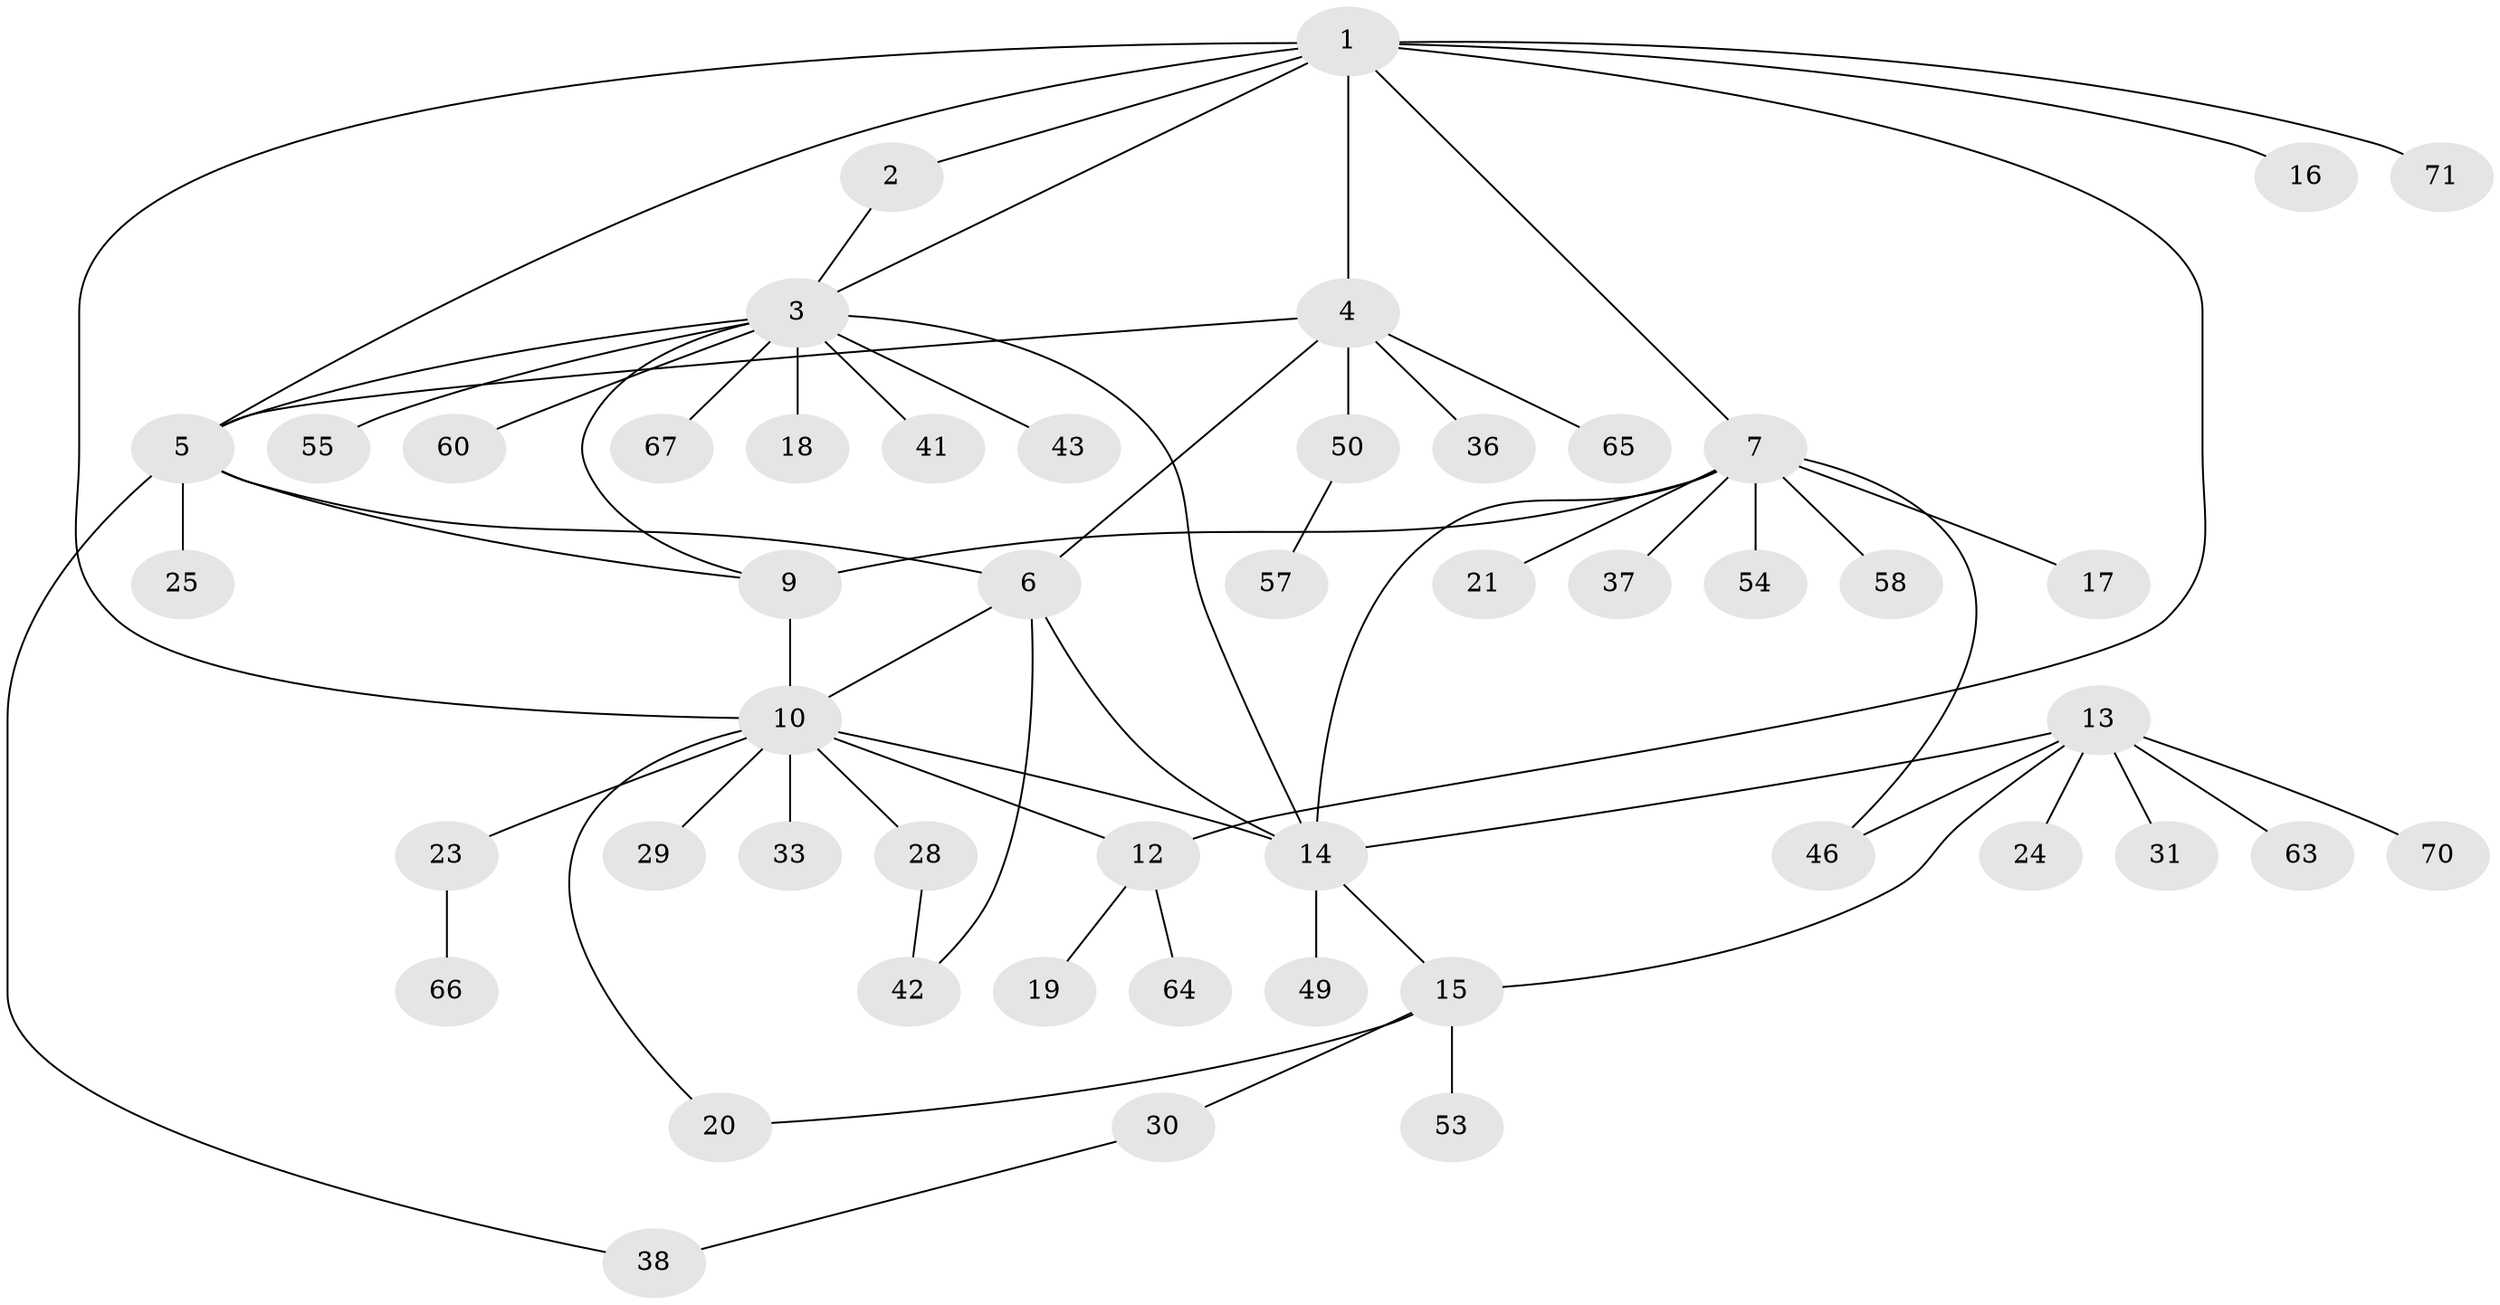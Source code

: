 // Generated by graph-tools (version 1.1) at 2025/24/03/03/25 07:24:10]
// undirected, 49 vertices, 65 edges
graph export_dot {
graph [start="1"]
  node [color=gray90,style=filled];
  1 [super="+11"];
  2;
  3 [super="+56"];
  4 [super="+32"];
  5 [super="+59"];
  6 [super="+39"];
  7 [super="+8"];
  9 [super="+27"];
  10 [super="+26"];
  12 [super="+69"];
  13 [super="+34"];
  14 [super="+22"];
  15 [super="+52"];
  16;
  17;
  18 [super="+61"];
  19;
  20 [super="+40"];
  21;
  23 [super="+35"];
  24 [super="+44"];
  25;
  28;
  29 [super="+45"];
  30;
  31;
  33;
  36 [super="+47"];
  37;
  38 [super="+62"];
  41;
  42 [super="+48"];
  43;
  46;
  49;
  50 [super="+51"];
  53;
  54;
  55;
  57;
  58;
  60 [super="+68"];
  63;
  64;
  65;
  66;
  67;
  70;
  71;
  1 -- 2;
  1 -- 3;
  1 -- 71;
  1 -- 16;
  1 -- 4;
  1 -- 7;
  1 -- 10;
  1 -- 12;
  1 -- 5;
  2 -- 3;
  3 -- 5;
  3 -- 9;
  3 -- 14;
  3 -- 18;
  3 -- 41;
  3 -- 43;
  3 -- 55;
  3 -- 60;
  3 -- 67;
  4 -- 5;
  4 -- 6;
  4 -- 65;
  4 -- 50;
  4 -- 36;
  5 -- 6;
  5 -- 9;
  5 -- 25;
  5 -- 38;
  6 -- 14;
  6 -- 42;
  6 -- 10;
  7 -- 9 [weight=2];
  7 -- 21;
  7 -- 37;
  7 -- 54;
  7 -- 58;
  7 -- 17;
  7 -- 14;
  7 -- 46;
  9 -- 10;
  10 -- 12;
  10 -- 14;
  10 -- 20;
  10 -- 23;
  10 -- 28;
  10 -- 29;
  10 -- 33;
  12 -- 19;
  12 -- 64;
  13 -- 14;
  13 -- 15;
  13 -- 24;
  13 -- 31;
  13 -- 46;
  13 -- 63;
  13 -- 70;
  14 -- 15;
  14 -- 49;
  15 -- 20;
  15 -- 30;
  15 -- 53;
  23 -- 66;
  28 -- 42;
  30 -- 38;
  50 -- 57;
}
